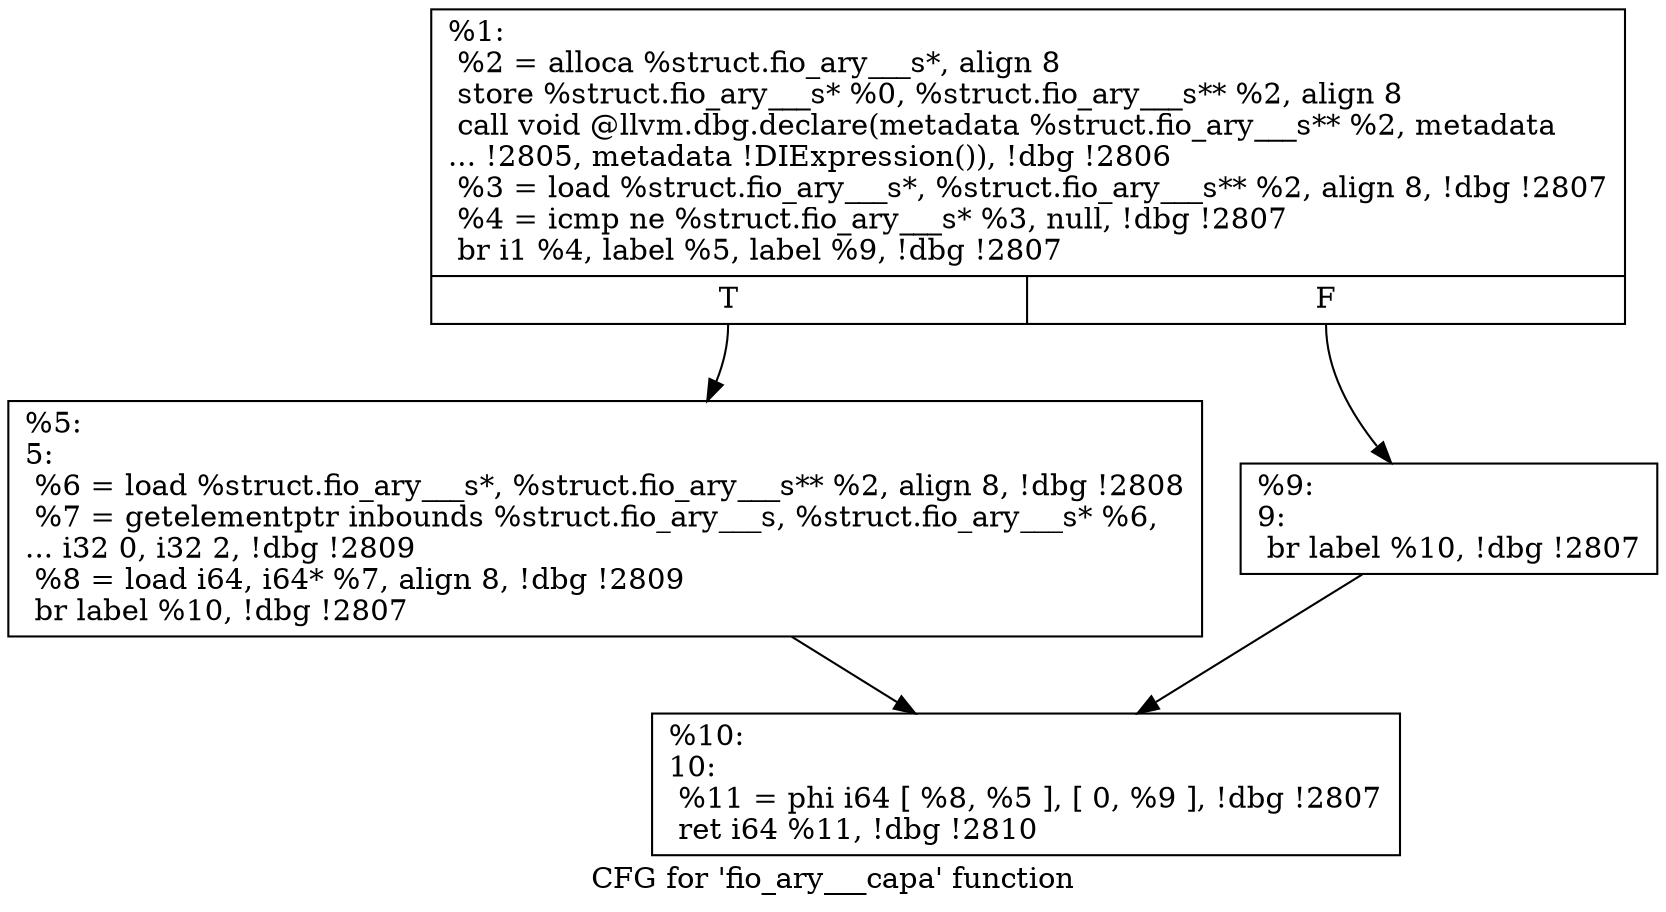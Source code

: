 digraph "CFG for 'fio_ary___capa' function" {
	label="CFG for 'fio_ary___capa' function";

	Node0x556851a586b0 [shape=record,label="{%1:\l  %2 = alloca %struct.fio_ary___s*, align 8\l  store %struct.fio_ary___s* %0, %struct.fio_ary___s** %2, align 8\l  call void @llvm.dbg.declare(metadata %struct.fio_ary___s** %2, metadata\l... !2805, metadata !DIExpression()), !dbg !2806\l  %3 = load %struct.fio_ary___s*, %struct.fio_ary___s** %2, align 8, !dbg !2807\l  %4 = icmp ne %struct.fio_ary___s* %3, null, !dbg !2807\l  br i1 %4, label %5, label %9, !dbg !2807\l|{<s0>T|<s1>F}}"];
	Node0x556851a586b0:s0 -> Node0x556851a59460;
	Node0x556851a586b0:s1 -> Node0x556851a594b0;
	Node0x556851a59460 [shape=record,label="{%5:\l5:                                                \l  %6 = load %struct.fio_ary___s*, %struct.fio_ary___s** %2, align 8, !dbg !2808\l  %7 = getelementptr inbounds %struct.fio_ary___s, %struct.fio_ary___s* %6,\l... i32 0, i32 2, !dbg !2809\l  %8 = load i64, i64* %7, align 8, !dbg !2809\l  br label %10, !dbg !2807\l}"];
	Node0x556851a59460 -> Node0x556851a59500;
	Node0x556851a594b0 [shape=record,label="{%9:\l9:                                                \l  br label %10, !dbg !2807\l}"];
	Node0x556851a594b0 -> Node0x556851a59500;
	Node0x556851a59500 [shape=record,label="{%10:\l10:                                               \l  %11 = phi i64 [ %8, %5 ], [ 0, %9 ], !dbg !2807\l  ret i64 %11, !dbg !2810\l}"];
}

